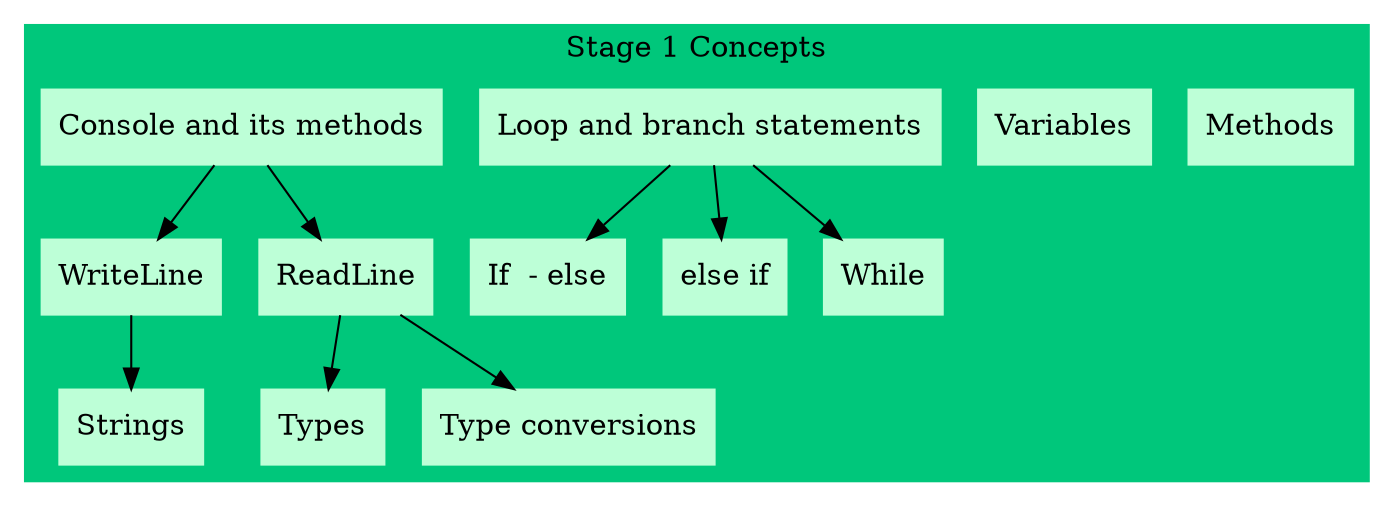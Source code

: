
digraph ConceptsMap {

	subgraph cluster_0 {
		style=filled;
		color="#00c77b";
        
		node [style = filled color = "#bdffd7" shape = box];
        node [] Methods;
		node [] Variables;
		node [] Types;
        node [] "Loop and branch statements";
		node [] "Console and its methods";
        
		"Console and its methods" -> "WriteLine";
		"Console and its methods" -> "ReadLine";
		"WriteLine" -> "Strings"
		"ReadLine" -> "Types"
		"ReadLine" -> "Type conversions"

		"Loop and branch statements" -> "If  - else"
		"Loop and branch statements" -> "else if"
		"Loop and branch statements" -> "While";
		
		label = "Stage 1 Concepts";
	}

}